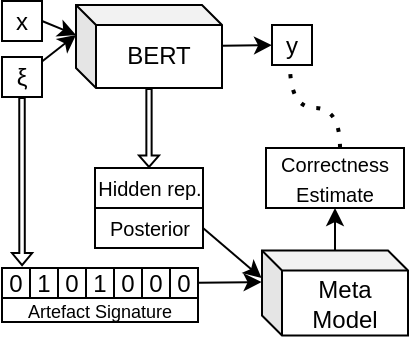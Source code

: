 <mxfile version="15.6.2" type="device"><diagram id="JYaRcw_FLZsF_1Qq-v1X" name="Page-1"><mxGraphModel dx="554" dy="278" grid="1" gridSize="10" guides="1" tooltips="1" connect="1" arrows="1" fold="1" page="1" pageScale="1" pageWidth="1654" pageHeight="1169" math="0" shadow="0"><root><mxCell id="0"/><mxCell id="1" parent="0"/><mxCell id="IELfR_4LVfiTC2vspQsf-64" value="Meta Model" style="shape=cube;whiteSpace=wrap;html=1;boundedLbl=1;backgroundOutline=1;darkOpacity=0.05;darkOpacity2=0.1;size=10;direction=east;" parent="1" vertex="1"><mxGeometry x="870" y="361.25" width="73" height="42.5" as="geometry"/></mxCell><mxCell id="IELfR_4LVfiTC2vspQsf-67" value="&lt;font style=&quot;font-size: 10px&quot;&gt;Correctness&lt;br&gt;Estimate&lt;/font&gt;" style="rounded=0;whiteSpace=wrap;html=1;" parent="1" vertex="1"><mxGeometry x="872" y="310" width="69" height="30" as="geometry"/></mxCell><mxCell id="IELfR_4LVfiTC2vspQsf-59" style="edgeStyle=none;rounded=0;orthogonalLoop=1;jettySize=auto;html=1;entryX=0.5;entryY=1;entryDx=0;entryDy=0;" parent="1" source="IELfR_4LVfiTC2vspQsf-64" target="IELfR_4LVfiTC2vspQsf-67" edge="1"><mxGeometry x="756" y="240" as="geometry"/></mxCell><mxCell id="IELfR_4LVfiTC2vspQsf-70" style="edgeStyle=none;rounded=0;orthogonalLoop=1;jettySize=auto;html=1;exitX=1;exitY=0.5;exitDx=0;exitDy=0;entryX=-0.003;entryY=0.324;entryDx=0;entryDy=0;entryPerimeter=0;" parent="1" source="IELfR_4LVfiTC2vspQsf-71" target="IELfR_4LVfiTC2vspQsf-64" edge="1"><mxGeometry x="756" y="240" as="geometry"/></mxCell><mxCell id="IELfR_4LVfiTC2vspQsf-71" value="&lt;font style=&quot;font-size: 10px&quot;&gt;Posterior&lt;/font&gt;" style="rounded=0;whiteSpace=wrap;html=1;" parent="1" vertex="1"><mxGeometry x="786.5" y="340" width="54" height="20" as="geometry"/></mxCell><mxCell id="3L5-tyhP6IFELeiQZaJR-14" style="rounded=0;orthogonalLoop=1;jettySize=auto;html=1;entryX=-0.003;entryY=0.371;entryDx=0;entryDy=0;entryPerimeter=0;" parent="1" source="3L5-tyhP6IFELeiQZaJR-1" target="IELfR_4LVfiTC2vspQsf-64" edge="1"><mxGeometry x="756" y="240" as="geometry"/></mxCell><mxCell id="3L5-tyhP6IFELeiQZaJR-19" style="edgeStyle=none;rounded=0;orthogonalLoop=1;jettySize=auto;html=1;fontSize=8;shape=flexArrow;endWidth=6.333;endSize=1.564;width=2.634;entryX=0.5;entryY=0;entryDx=0;entryDy=0;" parent="1" source="3L5-tyhP6IFELeiQZaJR-18" target="vn_ole6j-4_Ed1o92AQb-1" edge="1"><mxGeometry x="756" y="240" as="geometry"><mxPoint x="814" y="300" as="targetPoint"/></mxGeometry></mxCell><mxCell id="3L5-tyhP6IFELeiQZaJR-18" value="BERT" style="shape=cube;whiteSpace=wrap;html=1;boundedLbl=1;backgroundOutline=1;darkOpacity=0.05;darkOpacity2=0.1;size=10;direction=east;" parent="1" vertex="1"><mxGeometry x="777" y="238.5" width="73" height="41.5" as="geometry"/></mxCell><mxCell id="3L5-tyhP6IFELeiQZaJR-23" style="edgeStyle=none;rounded=0;orthogonalLoop=1;jettySize=auto;html=1;fontSize=8;entryX=0;entryY=0;entryDx=0;entryDy=15;entryPerimeter=0;exitX=1;exitY=0.5;exitDx=0;exitDy=0;" parent="1" source="3L5-tyhP6IFELeiQZaJR-20" target="3L5-tyhP6IFELeiQZaJR-18" edge="1"><mxGeometry x="740" y="237.5" as="geometry"><mxPoint x="760" y="246.939" as="sourcePoint"/><mxPoint x="778" y="251.329" as="targetPoint"/></mxGeometry></mxCell><mxCell id="3L5-tyhP6IFELeiQZaJR-20" value="x" style="rounded=0;whiteSpace=wrap;html=1;" parent="1" vertex="1"><mxGeometry x="740" y="236.5" width="20" height="20" as="geometry"/></mxCell><mxCell id="3L5-tyhP6IFELeiQZaJR-22" style="edgeStyle=none;rounded=0;orthogonalLoop=1;jettySize=auto;html=1;entryX=0;entryY=0;entryDx=0;entryDy=15;entryPerimeter=0;fontSize=8;" parent="1" source="3L5-tyhP6IFELeiQZaJR-21" target="3L5-tyhP6IFELeiQZaJR-18" edge="1"><mxGeometry x="740" y="237.5" as="geometry"/></mxCell><mxCell id="3L5-tyhP6IFELeiQZaJR-21" value="ξ" style="rounded=0;whiteSpace=wrap;html=1;" parent="1" vertex="1"><mxGeometry x="740" y="264.5" width="20" height="20" as="geometry"/></mxCell><mxCell id="3L5-tyhP6IFELeiQZaJR-24" value="y" style="rounded=0;whiteSpace=wrap;html=1;" parent="1" vertex="1"><mxGeometry x="875" y="248.5" width="20" height="20" as="geometry"/></mxCell><mxCell id="3L5-tyhP6IFELeiQZaJR-28" value="" style="group" parent="1" vertex="1" connectable="0"><mxGeometry x="740" y="370" width="98" height="25" as="geometry"/></mxCell><mxCell id="3L5-tyhP6IFELeiQZaJR-1" value="0" style="rounded=0;whiteSpace=wrap;html=1;" parent="3L5-tyhP6IFELeiQZaJR-28" vertex="1"><mxGeometry x="84" width="14" height="15" as="geometry"/></mxCell><mxCell id="3L5-tyhP6IFELeiQZaJR-8" value="0" style="rounded=0;whiteSpace=wrap;html=1;" parent="3L5-tyhP6IFELeiQZaJR-28" vertex="1"><mxGeometry x="70" width="14" height="15" as="geometry"/></mxCell><mxCell id="3L5-tyhP6IFELeiQZaJR-9" value="0" style="rounded=0;whiteSpace=wrap;html=1;" parent="3L5-tyhP6IFELeiQZaJR-28" vertex="1"><mxGeometry x="56" width="14" height="15" as="geometry"/></mxCell><mxCell id="3L5-tyhP6IFELeiQZaJR-10" value="1" style="rounded=0;whiteSpace=wrap;html=1;" parent="3L5-tyhP6IFELeiQZaJR-28" vertex="1"><mxGeometry x="42" width="14" height="15" as="geometry"/></mxCell><mxCell id="3L5-tyhP6IFELeiQZaJR-11" value="0" style="rounded=0;whiteSpace=wrap;html=1;" parent="3L5-tyhP6IFELeiQZaJR-28" vertex="1"><mxGeometry x="28" width="14" height="15" as="geometry"/></mxCell><mxCell id="3L5-tyhP6IFELeiQZaJR-12" value="1" style="rounded=0;whiteSpace=wrap;html=1;" parent="3L5-tyhP6IFELeiQZaJR-28" vertex="1"><mxGeometry x="14" width="14" height="15" as="geometry"/></mxCell><mxCell id="3L5-tyhP6IFELeiQZaJR-13" value="0" style="rounded=0;whiteSpace=wrap;html=1;" parent="3L5-tyhP6IFELeiQZaJR-28" vertex="1"><mxGeometry width="14" height="15" as="geometry"/></mxCell><mxCell id="3L5-tyhP6IFELeiQZaJR-15" value="&lt;font style=&quot;font-size: 8px&quot;&gt;&lt;font style=&quot;font-size: 9px&quot;&gt;Artefact Signature&lt;/font&gt;&lt;br&gt;&lt;/font&gt;" style="rounded=0;whiteSpace=wrap;html=1;rotation=0;" parent="3L5-tyhP6IFELeiQZaJR-28" vertex="1"><mxGeometry y="15" width="98" height="12" as="geometry"/></mxCell><mxCell id="3L5-tyhP6IFELeiQZaJR-30" style="edgeStyle=none;rounded=0;orthogonalLoop=1;jettySize=auto;html=1;fontSize=8;shape=flexArrow;endWidth=6.333;endSize=1.679;width=2.742;exitX=0.5;exitY=1;exitDx=0;exitDy=0;entryX=0.717;entryY=-0.062;entryDx=0;entryDy=0;entryPerimeter=0;" parent="1" source="3L5-tyhP6IFELeiQZaJR-21" target="3L5-tyhP6IFELeiQZaJR-13" edge="1"><mxGeometry x="756" y="240" as="geometry"><mxPoint x="766.096" y="311" as="sourcePoint"/><mxPoint x="765.902" y="330" as="targetPoint"/></mxGeometry></mxCell><mxCell id="3L5-tyhP6IFELeiQZaJR-25" style="edgeStyle=none;rounded=0;orthogonalLoop=1;jettySize=auto;html=1;fontSize=8;" parent="1" source="3L5-tyhP6IFELeiQZaJR-18" target="3L5-tyhP6IFELeiQZaJR-24" edge="1"><mxGeometry x="756" y="240" as="geometry"/></mxCell><mxCell id="3L5-tyhP6IFELeiQZaJR-32" value="" style="endArrow=none;dashed=1;html=1;dashPattern=1 3;strokeWidth=2;rounded=0;fontSize=10;edgeStyle=orthogonalEdgeStyle;curved=1;" parent="1" source="IELfR_4LVfiTC2vspQsf-67" target="3L5-tyhP6IFELeiQZaJR-24" edge="1"><mxGeometry x="756" y="240" width="50" height="50" as="geometry"><mxPoint x="910" y="290" as="sourcePoint"/><mxPoint x="960" y="240" as="targetPoint"/><Array as="points"><mxPoint x="909" y="290"/><mxPoint x="884" y="290"/></Array></mxGeometry></mxCell><mxCell id="vn_ole6j-4_Ed1o92AQb-1" value="&lt;font style=&quot;font-size: 10px&quot;&gt;Hidden rep.&lt;br&gt;&lt;/font&gt;" style="rounded=0;whiteSpace=wrap;html=1;" vertex="1" parent="1"><mxGeometry x="786.5" y="320" width="54" height="20" as="geometry"/></mxCell></root></mxGraphModel></diagram></mxfile>